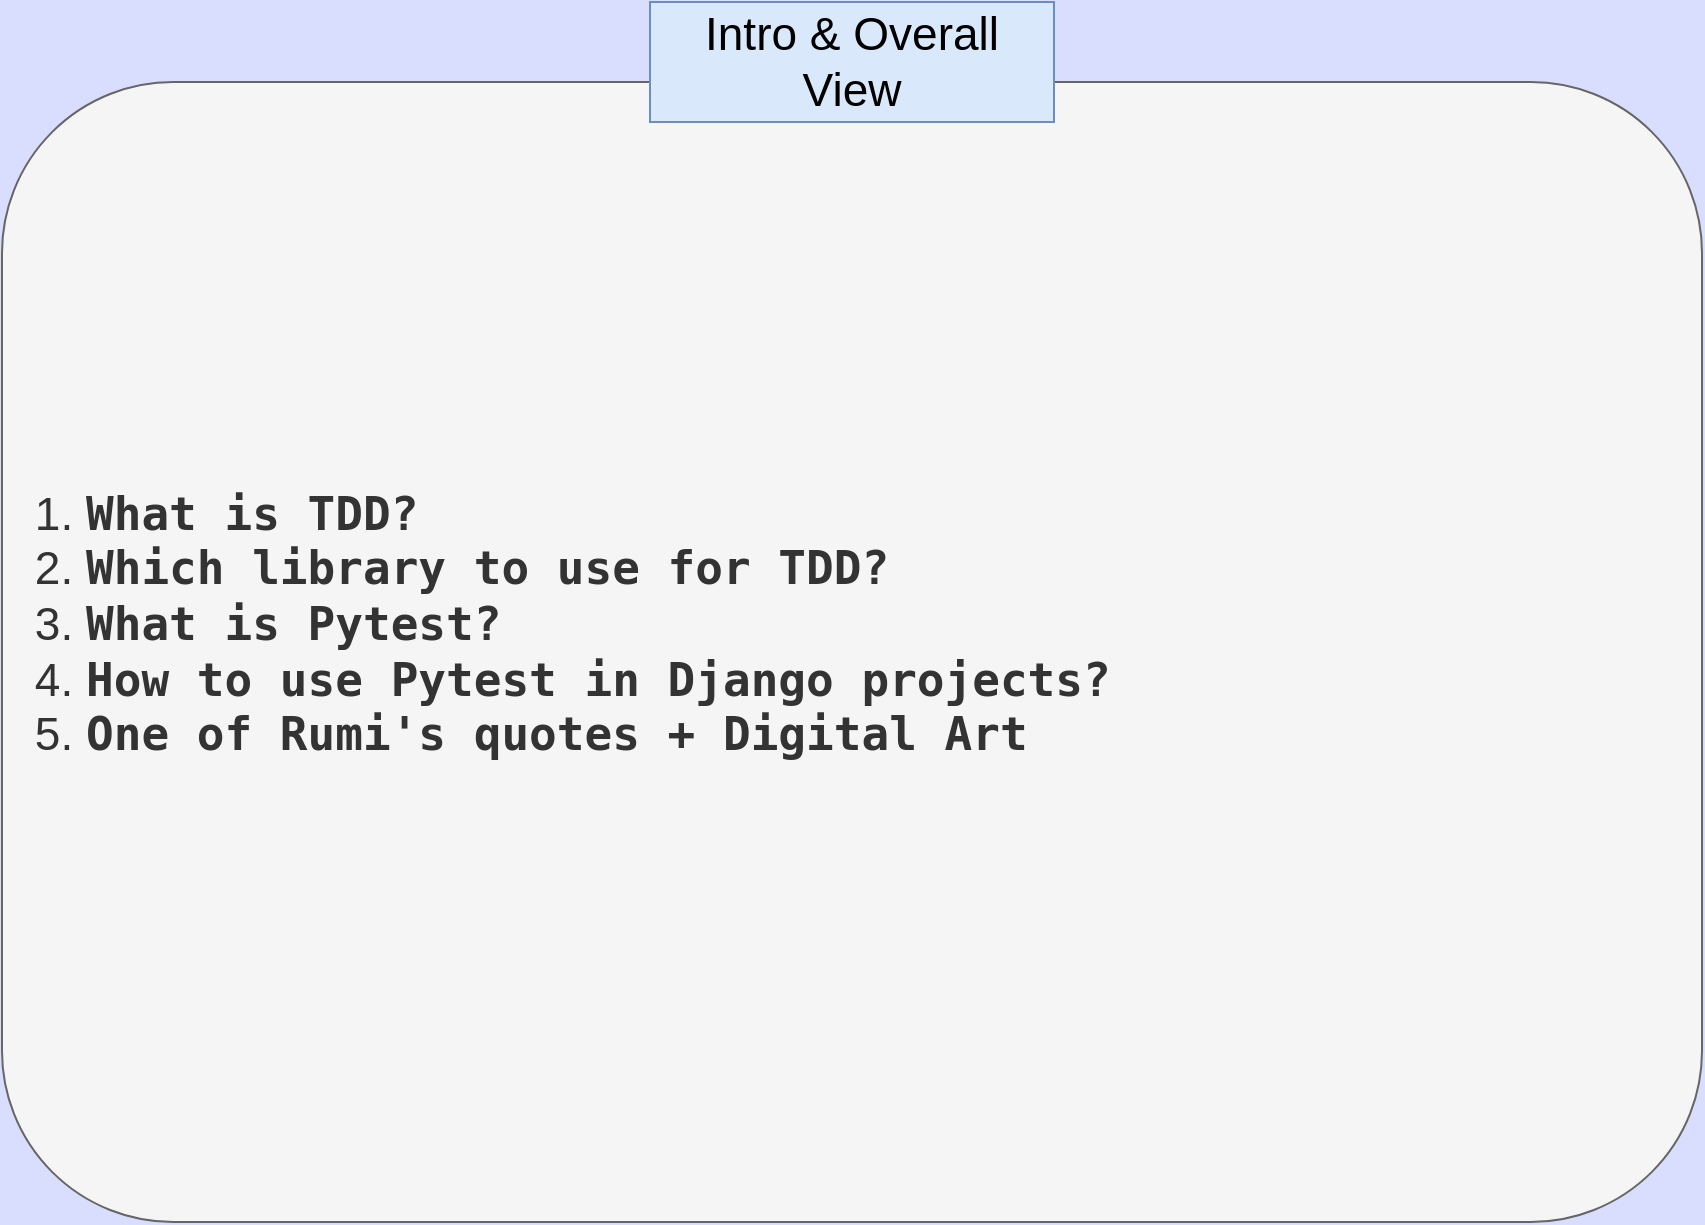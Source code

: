 <mxfile version="20.4.1" type="github">
  <diagram id="TDNNuyLzbv3iyBlOrY1_" name="Intro&amp;Overview">
    <mxGraphModel dx="1822" dy="1632" grid="1" gridSize="10" guides="1" tooltips="1" connect="1" arrows="1" fold="1" page="0" pageScale="1" pageWidth="850" pageHeight="1100" background="#D9DEFF" math="0" shadow="0">
      <root>
        <mxCell id="0" />
        <mxCell id="1" parent="0" />
        <mxCell id="dNPtcuBFcka5QRp-zRak-1" value="&lt;ol&gt;&lt;li&gt;&lt;span style=&quot;font-weight: bold; font-family: &amp;quot;Droid Sans Mono&amp;quot;, &amp;quot;monospace&amp;quot;, monospace; font-size: 23px;&quot;&gt;What is TDD?&lt;/span&gt;&lt;/li&gt;&lt;li&gt;&lt;font face=&quot;Droid Sans Mono, monospace, monospace&quot;&gt;&lt;b&gt;Which library to use for TDD?&lt;/b&gt;&lt;/font&gt;&lt;/li&gt;&lt;li&gt;&lt;font face=&quot;Droid Sans Mono, monospace, monospace&quot;&gt;&lt;b&gt;What is Pytest?&lt;/b&gt;&lt;/font&gt;&lt;/li&gt;&lt;li&gt;&lt;font face=&quot;Droid Sans Mono, monospace, monospace&quot;&gt;&lt;b&gt;How to use Pytest in Django projects?&lt;/b&gt;&lt;/font&gt;&lt;/li&gt;&lt;li&gt;&lt;span style=&quot;font-weight: bold; font-family: &amp;quot;Droid Sans Mono&amp;quot;, &amp;quot;monospace&amp;quot;, monospace;&quot;&gt;One of Rumi&#39;s quotes + Digital Art&lt;/span&gt;&lt;/li&gt;&lt;/ol&gt;&lt;span style=&quot;background-color: rgb(39, 40, 34); color: rgb(166, 226, 46); font-family: &amp;quot;Droid Sans Mono&amp;quot;, &amp;quot;monospace&amp;quot;, monospace; font-size: 23px; font-weight: bold;&quot;&gt;&lt;br&gt;&lt;/span&gt;" style="rounded=1;whiteSpace=wrap;html=1;fontSize=23;align=left;fillColor=#f5f5f5;fontColor=#333333;strokeColor=#666666;" vertex="1" parent="1">
          <mxGeometry x="-24" y="-500" width="850" height="570" as="geometry" />
        </mxCell>
        <mxCell id="dNPtcuBFcka5QRp-zRak-2" value="Intro &amp;amp; Overall View" style="rounded=0;whiteSpace=wrap;html=1;fontSize=23;fillColor=#dae8fc;strokeColor=#6c8ebf;" vertex="1" parent="1">
          <mxGeometry x="300" y="-540" width="202" height="60" as="geometry" />
        </mxCell>
      </root>
    </mxGraphModel>
  </diagram>
</mxfile>
